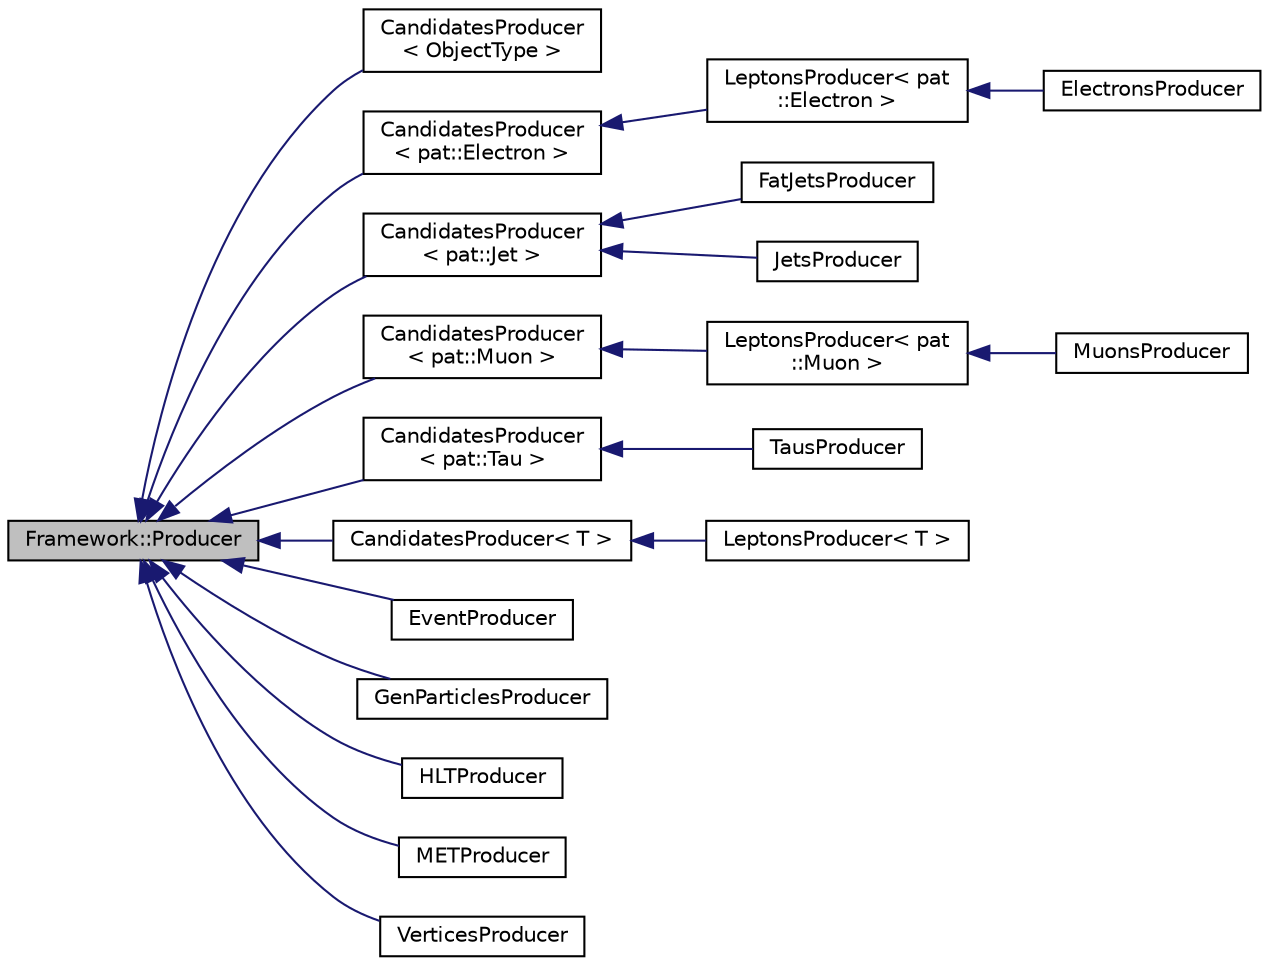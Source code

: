 digraph "Framework::Producer"
{
 // LATEX_PDF_SIZE
  edge [fontname="Helvetica",fontsize="10",labelfontname="Helvetica",labelfontsize="10"];
  node [fontname="Helvetica",fontsize="10",shape=record];
  rankdir="LR";
  Node1 [label="Framework::Producer",height=0.2,width=0.4,color="black", fillcolor="grey75", style="filled", fontcolor="black",tooltip="Base class for Framework producers."];
  Node1 -> Node2 [dir="back",color="midnightblue",fontsize="10",style="solid",fontname="Helvetica"];
  Node2 [label="CandidatesProducer\l\< ObjectType \>",height=0.2,width=0.4,color="black", fillcolor="white", style="filled",URL="$classCandidatesProducer.html",tooltip=" "];
  Node1 -> Node3 [dir="back",color="midnightblue",fontsize="10",style="solid",fontname="Helvetica"];
  Node3 [label="CandidatesProducer\l\< pat::Electron \>",height=0.2,width=0.4,color="black", fillcolor="white", style="filled",URL="$classCandidatesProducer.html",tooltip=" "];
  Node3 -> Node4 [dir="back",color="midnightblue",fontsize="10",style="solid",fontname="Helvetica"];
  Node4 [label="LeptonsProducer\< pat\l::Electron \>",height=0.2,width=0.4,color="black", fillcolor="white", style="filled",URL="$classLeptonsProducer.html",tooltip=" "];
  Node4 -> Node5 [dir="back",color="midnightblue",fontsize="10",style="solid",fontname="Helvetica"];
  Node5 [label="ElectronsProducer",height=0.2,width=0.4,color="black", fillcolor="white", style="filled",URL="$classElectronsProducer.html",tooltip=" "];
  Node1 -> Node6 [dir="back",color="midnightblue",fontsize="10",style="solid",fontname="Helvetica"];
  Node6 [label="CandidatesProducer\l\< pat::Jet \>",height=0.2,width=0.4,color="black", fillcolor="white", style="filled",URL="$classCandidatesProducer.html",tooltip=" "];
  Node6 -> Node7 [dir="back",color="midnightblue",fontsize="10",style="solid",fontname="Helvetica"];
  Node7 [label="FatJetsProducer",height=0.2,width=0.4,color="black", fillcolor="white", style="filled",URL="$classFatJetsProducer.html",tooltip=" "];
  Node6 -> Node8 [dir="back",color="midnightblue",fontsize="10",style="solid",fontname="Helvetica"];
  Node8 [label="JetsProducer",height=0.2,width=0.4,color="black", fillcolor="white", style="filled",URL="$classJetsProducer.html",tooltip=" "];
  Node1 -> Node9 [dir="back",color="midnightblue",fontsize="10",style="solid",fontname="Helvetica"];
  Node9 [label="CandidatesProducer\l\< pat::Muon \>",height=0.2,width=0.4,color="black", fillcolor="white", style="filled",URL="$classCandidatesProducer.html",tooltip=" "];
  Node9 -> Node10 [dir="back",color="midnightblue",fontsize="10",style="solid",fontname="Helvetica"];
  Node10 [label="LeptonsProducer\< pat\l::Muon \>",height=0.2,width=0.4,color="black", fillcolor="white", style="filled",URL="$classLeptonsProducer.html",tooltip=" "];
  Node10 -> Node11 [dir="back",color="midnightblue",fontsize="10",style="solid",fontname="Helvetica"];
  Node11 [label="MuonsProducer",height=0.2,width=0.4,color="black", fillcolor="white", style="filled",URL="$classMuonsProducer.html",tooltip=" "];
  Node1 -> Node12 [dir="back",color="midnightblue",fontsize="10",style="solid",fontname="Helvetica"];
  Node12 [label="CandidatesProducer\l\< pat::Tau \>",height=0.2,width=0.4,color="black", fillcolor="white", style="filled",URL="$classCandidatesProducer.html",tooltip=" "];
  Node12 -> Node13 [dir="back",color="midnightblue",fontsize="10",style="solid",fontname="Helvetica"];
  Node13 [label="TausProducer",height=0.2,width=0.4,color="black", fillcolor="white", style="filled",URL="$classTausProducer.html",tooltip=" "];
  Node1 -> Node14 [dir="back",color="midnightblue",fontsize="10",style="solid",fontname="Helvetica"];
  Node14 [label="CandidatesProducer\< T \>",height=0.2,width=0.4,color="black", fillcolor="white", style="filled",URL="$classCandidatesProducer.html",tooltip=" "];
  Node14 -> Node15 [dir="back",color="midnightblue",fontsize="10",style="solid",fontname="Helvetica"];
  Node15 [label="LeptonsProducer\< T \>",height=0.2,width=0.4,color="black", fillcolor="white", style="filled",URL="$classLeptonsProducer.html",tooltip=" "];
  Node1 -> Node16 [dir="back",color="midnightblue",fontsize="10",style="solid",fontname="Helvetica"];
  Node16 [label="EventProducer",height=0.2,width=0.4,color="black", fillcolor="white", style="filled",URL="$classEventProducer.html",tooltip=" "];
  Node1 -> Node17 [dir="back",color="midnightblue",fontsize="10",style="solid",fontname="Helvetica"];
  Node17 [label="GenParticlesProducer",height=0.2,width=0.4,color="black", fillcolor="white", style="filled",URL="$classGenParticlesProducer.html",tooltip=" "];
  Node1 -> Node18 [dir="back",color="midnightblue",fontsize="10",style="solid",fontname="Helvetica"];
  Node18 [label="HLTProducer",height=0.2,width=0.4,color="black", fillcolor="white", style="filled",URL="$classHLTProducer.html",tooltip=" "];
  Node1 -> Node19 [dir="back",color="midnightblue",fontsize="10",style="solid",fontname="Helvetica"];
  Node19 [label="METProducer",height=0.2,width=0.4,color="black", fillcolor="white", style="filled",URL="$classMETProducer.html",tooltip=" "];
  Node1 -> Node20 [dir="back",color="midnightblue",fontsize="10",style="solid",fontname="Helvetica"];
  Node20 [label="VerticesProducer",height=0.2,width=0.4,color="black", fillcolor="white", style="filled",URL="$classVerticesProducer.html",tooltip=" "];
}
